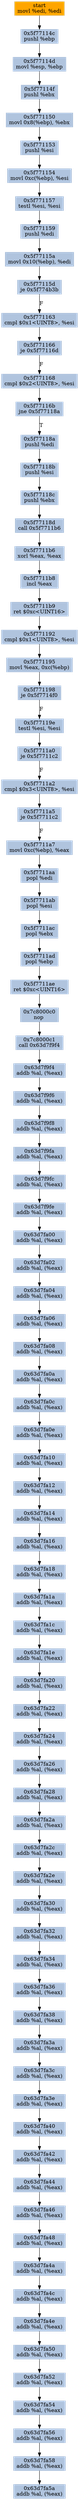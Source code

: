 digraph G {
node[shape=rectangle,style=filled,fillcolor=lightsteelblue,color=lightsteelblue]
bgcolor="transparent"
a0x5f77114amovl_edi_edi[label="start\nmovl %edi, %edi",color="lightgrey",fillcolor="orange"];
a0x5f77114cpushl_ebp[label="0x5f77114c\npushl %ebp"];
a0x5f77114dmovl_esp_ebp[label="0x5f77114d\nmovl %esp, %ebp"];
a0x5f77114fpushl_ebx[label="0x5f77114f\npushl %ebx"];
a0x5f771150movl_0x8ebp__ebx[label="0x5f771150\nmovl 0x8(%ebp), %ebx"];
a0x5f771153pushl_esi[label="0x5f771153\npushl %esi"];
a0x5f771154movl_0xcebp__esi[label="0x5f771154\nmovl 0xc(%ebp), %esi"];
a0x5f771157testl_esi_esi[label="0x5f771157\ntestl %esi, %esi"];
a0x5f771159pushl_edi[label="0x5f771159\npushl %edi"];
a0x5f77115amovl_0x10ebp__edi[label="0x5f77115a\nmovl 0x10(%ebp), %edi"];
a0x5f77115dje_0x5f774b3b[label="0x5f77115d\nje 0x5f774b3b"];
a0x5f771163cmpl_0x1UINT8_esi[label="0x5f771163\ncmpl $0x1<UINT8>, %esi"];
a0x5f771166je_0x5f77116d[label="0x5f771166\nje 0x5f77116d"];
a0x5f771168cmpl_0x2UINT8_esi[label="0x5f771168\ncmpl $0x2<UINT8>, %esi"];
a0x5f77116bjne_0x5f77118a[label="0x5f77116b\njne 0x5f77118a"];
a0x5f77118apushl_edi[label="0x5f77118a\npushl %edi"];
a0x5f77118bpushl_esi[label="0x5f77118b\npushl %esi"];
a0x5f77118cpushl_ebx[label="0x5f77118c\npushl %ebx"];
a0x5f77118dcall_0x5f7711b6[label="0x5f77118d\ncall 0x5f7711b6"];
a0x5f7711b6xorl_eax_eax[label="0x5f7711b6\nxorl %eax, %eax"];
a0x5f7711b8incl_eax[label="0x5f7711b8\nincl %eax"];
a0x5f7711b9ret_0xcUINT16[label="0x5f7711b9\nret $0xc<UINT16>"];
a0x5f771192cmpl_0x1UINT8_esi[label="0x5f771192\ncmpl $0x1<UINT8>, %esi"];
a0x5f771195movl_eax_0xcebp_[label="0x5f771195\nmovl %eax, 0xc(%ebp)"];
a0x5f771198je_0x5f7714f0[label="0x5f771198\nje 0x5f7714f0"];
a0x5f77119etestl_esi_esi[label="0x5f77119e\ntestl %esi, %esi"];
a0x5f7711a0je_0x5f7711c2[label="0x5f7711a0\nje 0x5f7711c2"];
a0x5f7711a2cmpl_0x3UINT8_esi[label="0x5f7711a2\ncmpl $0x3<UINT8>, %esi"];
a0x5f7711a5je_0x5f7711c2[label="0x5f7711a5\nje 0x5f7711c2"];
a0x5f7711a7movl_0xcebp__eax[label="0x5f7711a7\nmovl 0xc(%ebp), %eax"];
a0x5f7711aapopl_edi[label="0x5f7711aa\npopl %edi"];
a0x5f7711abpopl_esi[label="0x5f7711ab\npopl %esi"];
a0x5f7711acpopl_ebx[label="0x5f7711ac\npopl %ebx"];
a0x5f7711adpopl_ebp[label="0x5f7711ad\npopl %ebp"];
a0x5f7711aeret_0xcUINT16[label="0x5f7711ae\nret $0xc<UINT16>"];
a0x7c8000c0nop_[label="0x7c8000c0\nnop "];
a0x7c8000c1call_0x63d7f9f4[label="0x7c8000c1\ncall 0x63d7f9f4"];
a0x63d7f9f4addb_al_eax_[label="0x63d7f9f4\naddb %al, (%eax)"];
a0x63d7f9f6addb_al_eax_[label="0x63d7f9f6\naddb %al, (%eax)"];
a0x63d7f9f8addb_al_eax_[label="0x63d7f9f8\naddb %al, (%eax)"];
a0x63d7f9faaddb_al_eax_[label="0x63d7f9fa\naddb %al, (%eax)"];
a0x63d7f9fcaddb_al_eax_[label="0x63d7f9fc\naddb %al, (%eax)"];
a0x63d7f9feaddb_al_eax_[label="0x63d7f9fe\naddb %al, (%eax)"];
a0x63d7fa00addb_al_eax_[label="0x63d7fa00\naddb %al, (%eax)"];
a0x63d7fa02addb_al_eax_[label="0x63d7fa02\naddb %al, (%eax)"];
a0x63d7fa04addb_al_eax_[label="0x63d7fa04\naddb %al, (%eax)"];
a0x63d7fa06addb_al_eax_[label="0x63d7fa06\naddb %al, (%eax)"];
a0x63d7fa08addb_al_eax_[label="0x63d7fa08\naddb %al, (%eax)"];
a0x63d7fa0aaddb_al_eax_[label="0x63d7fa0a\naddb %al, (%eax)"];
a0x63d7fa0caddb_al_eax_[label="0x63d7fa0c\naddb %al, (%eax)"];
a0x63d7fa0eaddb_al_eax_[label="0x63d7fa0e\naddb %al, (%eax)"];
a0x63d7fa10addb_al_eax_[label="0x63d7fa10\naddb %al, (%eax)"];
a0x63d7fa12addb_al_eax_[label="0x63d7fa12\naddb %al, (%eax)"];
a0x63d7fa14addb_al_eax_[label="0x63d7fa14\naddb %al, (%eax)"];
a0x63d7fa16addb_al_eax_[label="0x63d7fa16\naddb %al, (%eax)"];
a0x63d7fa18addb_al_eax_[label="0x63d7fa18\naddb %al, (%eax)"];
a0x63d7fa1aaddb_al_eax_[label="0x63d7fa1a\naddb %al, (%eax)"];
a0x63d7fa1caddb_al_eax_[label="0x63d7fa1c\naddb %al, (%eax)"];
a0x63d7fa1eaddb_al_eax_[label="0x63d7fa1e\naddb %al, (%eax)"];
a0x63d7fa20addb_al_eax_[label="0x63d7fa20\naddb %al, (%eax)"];
a0x63d7fa22addb_al_eax_[label="0x63d7fa22\naddb %al, (%eax)"];
a0x63d7fa24addb_al_eax_[label="0x63d7fa24\naddb %al, (%eax)"];
a0x63d7fa26addb_al_eax_[label="0x63d7fa26\naddb %al, (%eax)"];
a0x63d7fa28addb_al_eax_[label="0x63d7fa28\naddb %al, (%eax)"];
a0x63d7fa2aaddb_al_eax_[label="0x63d7fa2a\naddb %al, (%eax)"];
a0x63d7fa2caddb_al_eax_[label="0x63d7fa2c\naddb %al, (%eax)"];
a0x63d7fa2eaddb_al_eax_[label="0x63d7fa2e\naddb %al, (%eax)"];
a0x63d7fa30addb_al_eax_[label="0x63d7fa30\naddb %al, (%eax)"];
a0x63d7fa32addb_al_eax_[label="0x63d7fa32\naddb %al, (%eax)"];
a0x63d7fa34addb_al_eax_[label="0x63d7fa34\naddb %al, (%eax)"];
a0x63d7fa36addb_al_eax_[label="0x63d7fa36\naddb %al, (%eax)"];
a0x63d7fa38addb_al_eax_[label="0x63d7fa38\naddb %al, (%eax)"];
a0x63d7fa3aaddb_al_eax_[label="0x63d7fa3a\naddb %al, (%eax)"];
a0x63d7fa3caddb_al_eax_[label="0x63d7fa3c\naddb %al, (%eax)"];
a0x63d7fa3eaddb_al_eax_[label="0x63d7fa3e\naddb %al, (%eax)"];
a0x63d7fa40addb_al_eax_[label="0x63d7fa40\naddb %al, (%eax)"];
a0x63d7fa42addb_al_eax_[label="0x63d7fa42\naddb %al, (%eax)"];
a0x63d7fa44addb_al_eax_[label="0x63d7fa44\naddb %al, (%eax)"];
a0x63d7fa46addb_al_eax_[label="0x63d7fa46\naddb %al, (%eax)"];
a0x63d7fa48addb_al_eax_[label="0x63d7fa48\naddb %al, (%eax)"];
a0x63d7fa4aaddb_al_eax_[label="0x63d7fa4a\naddb %al, (%eax)"];
a0x63d7fa4caddb_al_eax_[label="0x63d7fa4c\naddb %al, (%eax)"];
a0x63d7fa4eaddb_al_eax_[label="0x63d7fa4e\naddb %al, (%eax)"];
a0x63d7fa50addb_al_eax_[label="0x63d7fa50\naddb %al, (%eax)"];
a0x63d7fa52addb_al_eax_[label="0x63d7fa52\naddb %al, (%eax)"];
a0x63d7fa54addb_al_eax_[label="0x63d7fa54\naddb %al, (%eax)"];
a0x63d7fa56addb_al_eax_[label="0x63d7fa56\naddb %al, (%eax)"];
a0x63d7fa58addb_al_eax_[label="0x63d7fa58\naddb %al, (%eax)"];
a0x63d7fa5aaddb_al_eax_[label="0x63d7fa5a\naddb %al, (%eax)"];
a0x5f77114amovl_edi_edi -> a0x5f77114cpushl_ebp [color="#000000"];
a0x5f77114cpushl_ebp -> a0x5f77114dmovl_esp_ebp [color="#000000"];
a0x5f77114dmovl_esp_ebp -> a0x5f77114fpushl_ebx [color="#000000"];
a0x5f77114fpushl_ebx -> a0x5f771150movl_0x8ebp__ebx [color="#000000"];
a0x5f771150movl_0x8ebp__ebx -> a0x5f771153pushl_esi [color="#000000"];
a0x5f771153pushl_esi -> a0x5f771154movl_0xcebp__esi [color="#000000"];
a0x5f771154movl_0xcebp__esi -> a0x5f771157testl_esi_esi [color="#000000"];
a0x5f771157testl_esi_esi -> a0x5f771159pushl_edi [color="#000000"];
a0x5f771159pushl_edi -> a0x5f77115amovl_0x10ebp__edi [color="#000000"];
a0x5f77115amovl_0x10ebp__edi -> a0x5f77115dje_0x5f774b3b [color="#000000"];
a0x5f77115dje_0x5f774b3b -> a0x5f771163cmpl_0x1UINT8_esi [color="#000000",label="F"];
a0x5f771163cmpl_0x1UINT8_esi -> a0x5f771166je_0x5f77116d [color="#000000"];
a0x5f771166je_0x5f77116d -> a0x5f771168cmpl_0x2UINT8_esi [color="#000000",label="F"];
a0x5f771168cmpl_0x2UINT8_esi -> a0x5f77116bjne_0x5f77118a [color="#000000"];
a0x5f77116bjne_0x5f77118a -> a0x5f77118apushl_edi [color="#000000",label="T"];
a0x5f77118apushl_edi -> a0x5f77118bpushl_esi [color="#000000"];
a0x5f77118bpushl_esi -> a0x5f77118cpushl_ebx [color="#000000"];
a0x5f77118cpushl_ebx -> a0x5f77118dcall_0x5f7711b6 [color="#000000"];
a0x5f77118dcall_0x5f7711b6 -> a0x5f7711b6xorl_eax_eax [color="#000000"];
a0x5f7711b6xorl_eax_eax -> a0x5f7711b8incl_eax [color="#000000"];
a0x5f7711b8incl_eax -> a0x5f7711b9ret_0xcUINT16 [color="#000000"];
a0x5f7711b9ret_0xcUINT16 -> a0x5f771192cmpl_0x1UINT8_esi [color="#000000"];
a0x5f771192cmpl_0x1UINT8_esi -> a0x5f771195movl_eax_0xcebp_ [color="#000000"];
a0x5f771195movl_eax_0xcebp_ -> a0x5f771198je_0x5f7714f0 [color="#000000"];
a0x5f771198je_0x5f7714f0 -> a0x5f77119etestl_esi_esi [color="#000000",label="F"];
a0x5f77119etestl_esi_esi -> a0x5f7711a0je_0x5f7711c2 [color="#000000"];
a0x5f7711a0je_0x5f7711c2 -> a0x5f7711a2cmpl_0x3UINT8_esi [color="#000000",label="F"];
a0x5f7711a2cmpl_0x3UINT8_esi -> a0x5f7711a5je_0x5f7711c2 [color="#000000"];
a0x5f7711a5je_0x5f7711c2 -> a0x5f7711a7movl_0xcebp__eax [color="#000000",label="F"];
a0x5f7711a7movl_0xcebp__eax -> a0x5f7711aapopl_edi [color="#000000"];
a0x5f7711aapopl_edi -> a0x5f7711abpopl_esi [color="#000000"];
a0x5f7711abpopl_esi -> a0x5f7711acpopl_ebx [color="#000000"];
a0x5f7711acpopl_ebx -> a0x5f7711adpopl_ebp [color="#000000"];
a0x5f7711adpopl_ebp -> a0x5f7711aeret_0xcUINT16 [color="#000000"];
a0x5f7711aeret_0xcUINT16 -> a0x7c8000c0nop_ [color="#000000"];
a0x7c8000c0nop_ -> a0x7c8000c1call_0x63d7f9f4 [color="#000000"];
a0x7c8000c1call_0x63d7f9f4 -> a0x63d7f9f4addb_al_eax_ [color="#000000"];
a0x63d7f9f4addb_al_eax_ -> a0x63d7f9f6addb_al_eax_ [color="#000000"];
a0x63d7f9f6addb_al_eax_ -> a0x63d7f9f8addb_al_eax_ [color="#000000"];
a0x63d7f9f8addb_al_eax_ -> a0x63d7f9faaddb_al_eax_ [color="#000000"];
a0x63d7f9faaddb_al_eax_ -> a0x63d7f9fcaddb_al_eax_ [color="#000000"];
a0x63d7f9fcaddb_al_eax_ -> a0x63d7f9feaddb_al_eax_ [color="#000000"];
a0x63d7f9feaddb_al_eax_ -> a0x63d7fa00addb_al_eax_ [color="#000000"];
a0x63d7fa00addb_al_eax_ -> a0x63d7fa02addb_al_eax_ [color="#000000"];
a0x63d7fa02addb_al_eax_ -> a0x63d7fa04addb_al_eax_ [color="#000000"];
a0x63d7fa04addb_al_eax_ -> a0x63d7fa06addb_al_eax_ [color="#000000"];
a0x63d7fa06addb_al_eax_ -> a0x63d7fa08addb_al_eax_ [color="#000000"];
a0x63d7fa08addb_al_eax_ -> a0x63d7fa0aaddb_al_eax_ [color="#000000"];
a0x63d7fa0aaddb_al_eax_ -> a0x63d7fa0caddb_al_eax_ [color="#000000"];
a0x63d7fa0caddb_al_eax_ -> a0x63d7fa0eaddb_al_eax_ [color="#000000"];
a0x63d7fa0eaddb_al_eax_ -> a0x63d7fa10addb_al_eax_ [color="#000000"];
a0x63d7fa10addb_al_eax_ -> a0x63d7fa12addb_al_eax_ [color="#000000"];
a0x63d7fa12addb_al_eax_ -> a0x63d7fa14addb_al_eax_ [color="#000000"];
a0x63d7fa14addb_al_eax_ -> a0x63d7fa16addb_al_eax_ [color="#000000"];
a0x63d7fa16addb_al_eax_ -> a0x63d7fa18addb_al_eax_ [color="#000000"];
a0x63d7fa18addb_al_eax_ -> a0x63d7fa1aaddb_al_eax_ [color="#000000"];
a0x63d7fa1aaddb_al_eax_ -> a0x63d7fa1caddb_al_eax_ [color="#000000"];
a0x63d7fa1caddb_al_eax_ -> a0x63d7fa1eaddb_al_eax_ [color="#000000"];
a0x63d7fa1eaddb_al_eax_ -> a0x63d7fa20addb_al_eax_ [color="#000000"];
a0x63d7fa20addb_al_eax_ -> a0x63d7fa22addb_al_eax_ [color="#000000"];
a0x63d7fa22addb_al_eax_ -> a0x63d7fa24addb_al_eax_ [color="#000000"];
a0x63d7fa24addb_al_eax_ -> a0x63d7fa26addb_al_eax_ [color="#000000"];
a0x63d7fa26addb_al_eax_ -> a0x63d7fa28addb_al_eax_ [color="#000000"];
a0x63d7fa28addb_al_eax_ -> a0x63d7fa2aaddb_al_eax_ [color="#000000"];
a0x63d7fa2aaddb_al_eax_ -> a0x63d7fa2caddb_al_eax_ [color="#000000"];
a0x63d7fa2caddb_al_eax_ -> a0x63d7fa2eaddb_al_eax_ [color="#000000"];
a0x63d7fa2eaddb_al_eax_ -> a0x63d7fa30addb_al_eax_ [color="#000000"];
a0x63d7fa30addb_al_eax_ -> a0x63d7fa32addb_al_eax_ [color="#000000"];
a0x63d7fa32addb_al_eax_ -> a0x63d7fa34addb_al_eax_ [color="#000000"];
a0x63d7fa34addb_al_eax_ -> a0x63d7fa36addb_al_eax_ [color="#000000"];
a0x63d7fa36addb_al_eax_ -> a0x63d7fa38addb_al_eax_ [color="#000000"];
a0x63d7fa38addb_al_eax_ -> a0x63d7fa3aaddb_al_eax_ [color="#000000"];
a0x63d7fa3aaddb_al_eax_ -> a0x63d7fa3caddb_al_eax_ [color="#000000"];
a0x63d7fa3caddb_al_eax_ -> a0x63d7fa3eaddb_al_eax_ [color="#000000"];
a0x63d7fa3eaddb_al_eax_ -> a0x63d7fa40addb_al_eax_ [color="#000000"];
a0x63d7fa40addb_al_eax_ -> a0x63d7fa42addb_al_eax_ [color="#000000"];
a0x63d7fa42addb_al_eax_ -> a0x63d7fa44addb_al_eax_ [color="#000000"];
a0x63d7fa44addb_al_eax_ -> a0x63d7fa46addb_al_eax_ [color="#000000"];
a0x63d7fa46addb_al_eax_ -> a0x63d7fa48addb_al_eax_ [color="#000000"];
a0x63d7fa48addb_al_eax_ -> a0x63d7fa4aaddb_al_eax_ [color="#000000"];
a0x63d7fa4aaddb_al_eax_ -> a0x63d7fa4caddb_al_eax_ [color="#000000"];
a0x63d7fa4caddb_al_eax_ -> a0x63d7fa4eaddb_al_eax_ [color="#000000"];
a0x63d7fa4eaddb_al_eax_ -> a0x63d7fa50addb_al_eax_ [color="#000000"];
a0x63d7fa50addb_al_eax_ -> a0x63d7fa52addb_al_eax_ [color="#000000"];
a0x63d7fa52addb_al_eax_ -> a0x63d7fa54addb_al_eax_ [color="#000000"];
a0x63d7fa54addb_al_eax_ -> a0x63d7fa56addb_al_eax_ [color="#000000"];
a0x63d7fa56addb_al_eax_ -> a0x63d7fa58addb_al_eax_ [color="#000000"];
a0x63d7fa58addb_al_eax_ -> a0x63d7fa5aaddb_al_eax_ [color="#000000"];
}
